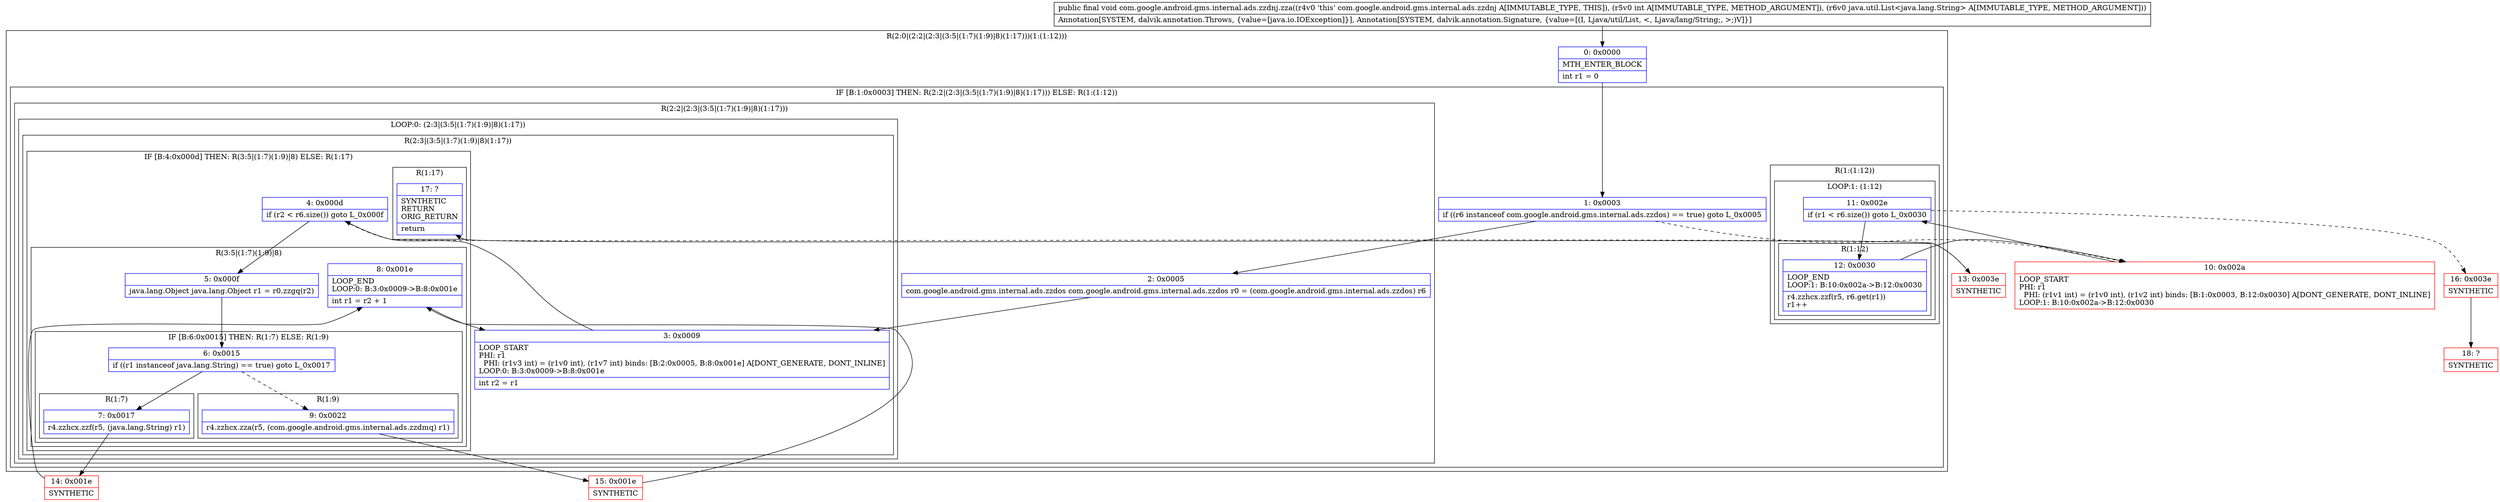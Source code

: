 digraph "CFG forcom.google.android.gms.internal.ads.zzdnj.zza(ILjava\/util\/List;)V" {
subgraph cluster_Region_765781289 {
label = "R(2:0|(2:2|(2:3|(3:5|(1:7)(1:9)|8)(1:17)))(1:(1:12)))";
node [shape=record,color=blue];
Node_0 [shape=record,label="{0\:\ 0x0000|MTH_ENTER_BLOCK\l|int r1 = 0\l}"];
subgraph cluster_IfRegion_15184742 {
label = "IF [B:1:0x0003] THEN: R(2:2|(2:3|(3:5|(1:7)(1:9)|8)(1:17))) ELSE: R(1:(1:12))";
node [shape=record,color=blue];
Node_1 [shape=record,label="{1\:\ 0x0003|if ((r6 instanceof com.google.android.gms.internal.ads.zzdos) == true) goto L_0x0005\l}"];
subgraph cluster_Region_272243828 {
label = "R(2:2|(2:3|(3:5|(1:7)(1:9)|8)(1:17)))";
node [shape=record,color=blue];
Node_2 [shape=record,label="{2\:\ 0x0005|com.google.android.gms.internal.ads.zzdos com.google.android.gms.internal.ads.zzdos r0 = (com.google.android.gms.internal.ads.zzdos) r6\l}"];
subgraph cluster_LoopRegion_1828095654 {
label = "LOOP:0: (2:3|(3:5|(1:7)(1:9)|8)(1:17))";
node [shape=record,color=blue];
subgraph cluster_Region_1262072152 {
label = "R(2:3|(3:5|(1:7)(1:9)|8)(1:17))";
node [shape=record,color=blue];
Node_3 [shape=record,label="{3\:\ 0x0009|LOOP_START\lPHI: r1 \l  PHI: (r1v3 int) = (r1v0 int), (r1v7 int) binds: [B:2:0x0005, B:8:0x001e] A[DONT_GENERATE, DONT_INLINE]\lLOOP:0: B:3:0x0009\-\>B:8:0x001e\l|int r2 = r1\l}"];
subgraph cluster_IfRegion_1538727711 {
label = "IF [B:4:0x000d] THEN: R(3:5|(1:7)(1:9)|8) ELSE: R(1:17)";
node [shape=record,color=blue];
Node_4 [shape=record,label="{4\:\ 0x000d|if (r2 \< r6.size()) goto L_0x000f\l}"];
subgraph cluster_Region_331026363 {
label = "R(3:5|(1:7)(1:9)|8)";
node [shape=record,color=blue];
Node_5 [shape=record,label="{5\:\ 0x000f|java.lang.Object java.lang.Object r1 = r0.zzgq(r2)\l}"];
subgraph cluster_IfRegion_1861428419 {
label = "IF [B:6:0x0015] THEN: R(1:7) ELSE: R(1:9)";
node [shape=record,color=blue];
Node_6 [shape=record,label="{6\:\ 0x0015|if ((r1 instanceof java.lang.String) == true) goto L_0x0017\l}"];
subgraph cluster_Region_1757870900 {
label = "R(1:7)";
node [shape=record,color=blue];
Node_7 [shape=record,label="{7\:\ 0x0017|r4.zzhcx.zzf(r5, (java.lang.String) r1)\l}"];
}
subgraph cluster_Region_677352420 {
label = "R(1:9)";
node [shape=record,color=blue];
Node_9 [shape=record,label="{9\:\ 0x0022|r4.zzhcx.zza(r5, (com.google.android.gms.internal.ads.zzdmq) r1)\l}"];
}
}
Node_8 [shape=record,label="{8\:\ 0x001e|LOOP_END\lLOOP:0: B:3:0x0009\-\>B:8:0x001e\l|int r1 = r2 + 1\l}"];
}
subgraph cluster_Region_1565756603 {
label = "R(1:17)";
node [shape=record,color=blue];
Node_17 [shape=record,label="{17\:\ ?|SYNTHETIC\lRETURN\lORIG_RETURN\l|return\l}"];
}
}
}
}
}
subgraph cluster_Region_1002586183 {
label = "R(1:(1:12))";
node [shape=record,color=blue];
subgraph cluster_LoopRegion_1094617595 {
label = "LOOP:1: (1:12)";
node [shape=record,color=blue];
Node_11 [shape=record,label="{11\:\ 0x002e|if (r1 \< r6.size()) goto L_0x0030\l}"];
subgraph cluster_Region_368690231 {
label = "R(1:12)";
node [shape=record,color=blue];
Node_12 [shape=record,label="{12\:\ 0x0030|LOOP_END\lLOOP:1: B:10:0x002a\-\>B:12:0x0030\l|r4.zzhcx.zzf(r5, r6.get(r1))\lr1++\l}"];
}
}
}
}
}
Node_10 [shape=record,color=red,label="{10\:\ 0x002a|LOOP_START\lPHI: r1 \l  PHI: (r1v1 int) = (r1v0 int), (r1v2 int) binds: [B:1:0x0003, B:12:0x0030] A[DONT_GENERATE, DONT_INLINE]\lLOOP:1: B:10:0x002a\-\>B:12:0x0030\l}"];
Node_13 [shape=record,color=red,label="{13\:\ 0x003e|SYNTHETIC\l}"];
Node_14 [shape=record,color=red,label="{14\:\ 0x001e|SYNTHETIC\l}"];
Node_15 [shape=record,color=red,label="{15\:\ 0x001e|SYNTHETIC\l}"];
Node_16 [shape=record,color=red,label="{16\:\ 0x003e|SYNTHETIC\l}"];
Node_18 [shape=record,color=red,label="{18\:\ ?|SYNTHETIC\l}"];
MethodNode[shape=record,label="{public final void com.google.android.gms.internal.ads.zzdnj.zza((r4v0 'this' com.google.android.gms.internal.ads.zzdnj A[IMMUTABLE_TYPE, THIS]), (r5v0 int A[IMMUTABLE_TYPE, METHOD_ARGUMENT]), (r6v0 java.util.List\<java.lang.String\> A[IMMUTABLE_TYPE, METHOD_ARGUMENT]))  | Annotation[SYSTEM, dalvik.annotation.Throws, \{value=[java.io.IOException]\}], Annotation[SYSTEM, dalvik.annotation.Signature, \{value=[(I, Ljava\/util\/List, \<, Ljava\/lang\/String;, \>;)V]\}]\l}"];
MethodNode -> Node_0;
Node_0 -> Node_1;
Node_1 -> Node_2;
Node_1 -> Node_10[style=dashed];
Node_2 -> Node_3;
Node_3 -> Node_4;
Node_4 -> Node_5;
Node_4 -> Node_13[style=dashed];
Node_5 -> Node_6;
Node_6 -> Node_7;
Node_6 -> Node_9[style=dashed];
Node_7 -> Node_14;
Node_9 -> Node_15;
Node_8 -> Node_3;
Node_11 -> Node_12;
Node_11 -> Node_16[style=dashed];
Node_12 -> Node_10;
Node_10 -> Node_11;
Node_13 -> Node_17;
Node_14 -> Node_8;
Node_15 -> Node_8;
Node_16 -> Node_18;
}

